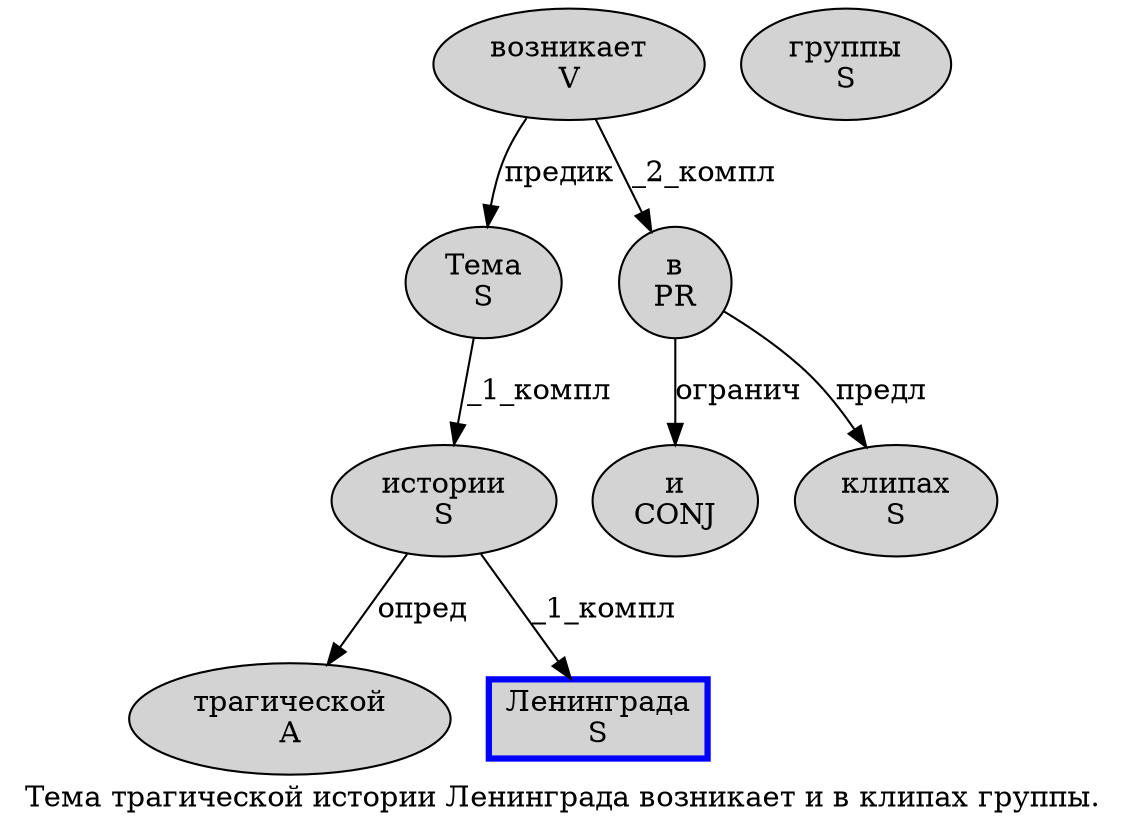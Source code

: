 digraph SENTENCE_1340 {
	graph [label="Тема трагической истории Ленинграда возникает и в клипах группы."]
	node [style=filled]
		0 [label="Тема
S" color="" fillcolor=lightgray penwidth=1 shape=ellipse]
		1 [label="трагической
A" color="" fillcolor=lightgray penwidth=1 shape=ellipse]
		2 [label="истории
S" color="" fillcolor=lightgray penwidth=1 shape=ellipse]
		3 [label="Ленинграда
S" color=blue fillcolor=lightgray penwidth=3 shape=box]
		4 [label="возникает
V" color="" fillcolor=lightgray penwidth=1 shape=ellipse]
		5 [label="и
CONJ" color="" fillcolor=lightgray penwidth=1 shape=ellipse]
		6 [label="в
PR" color="" fillcolor=lightgray penwidth=1 shape=ellipse]
		7 [label="клипах
S" color="" fillcolor=lightgray penwidth=1 shape=ellipse]
		8 [label="группы
S" color="" fillcolor=lightgray penwidth=1 shape=ellipse]
			4 -> 0 [label="предик"]
			4 -> 6 [label="_2_компл"]
			0 -> 2 [label="_1_компл"]
			6 -> 5 [label="огранич"]
			6 -> 7 [label="предл"]
			2 -> 1 [label="опред"]
			2 -> 3 [label="_1_компл"]
}